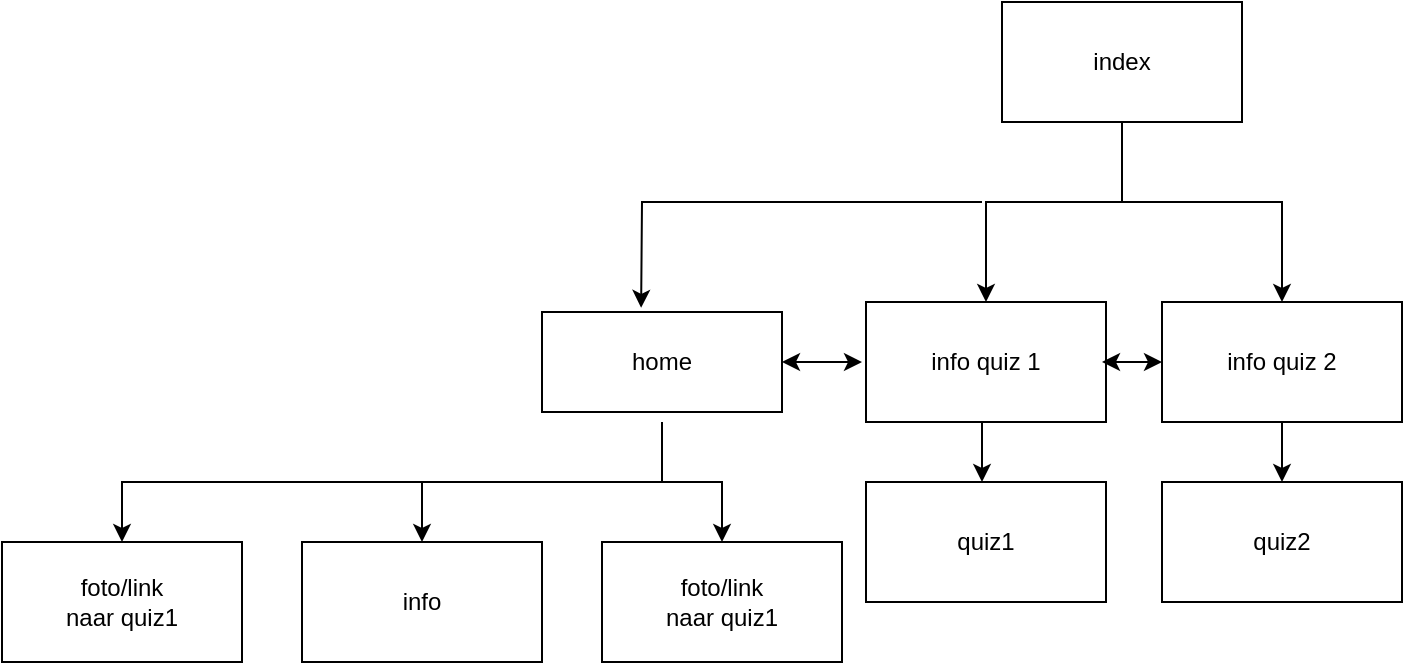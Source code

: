<mxfile version="16.5.3" type="device"><diagram id="XQE7uALRurytuD-16jOW" name="Page-1"><mxGraphModel dx="2137" dy="898" grid="1" gridSize="10" guides="1" tooltips="1" connect="1" arrows="1" fold="1" page="1" pageScale="1" pageWidth="583" pageHeight="827" math="0" shadow="0"><root><mxCell id="0"/><mxCell id="1" parent="0"/><mxCell id="UMZW74s185tbz-mp3L8P-1" value="index&lt;br&gt;" style="rounded=0;whiteSpace=wrap;html=1;" vertex="1" parent="1"><mxGeometry x="240" width="120" height="60" as="geometry"/></mxCell><mxCell id="UMZW74s185tbz-mp3L8P-4" value="quiz1" style="rounded=0;whiteSpace=wrap;html=1;" vertex="1" parent="1"><mxGeometry x="172" y="240" width="120" height="60" as="geometry"/></mxCell><mxCell id="UMZW74s185tbz-mp3L8P-7" value="quiz2" style="rounded=0;whiteSpace=wrap;html=1;" vertex="1" parent="1"><mxGeometry x="320" y="240" width="120" height="60" as="geometry"/></mxCell><mxCell id="UMZW74s185tbz-mp3L8P-9" value="" style="endArrow=classic;html=1;rounded=0;entryX=0.5;entryY=0;entryDx=0;entryDy=0;" edge="1" parent="1" target="UMZW74s185tbz-mp3L8P-14"><mxGeometry width="50" height="50" relative="1" as="geometry"><mxPoint x="300" y="60" as="sourcePoint"/><mxPoint x="232" y="130" as="targetPoint"/><Array as="points"><mxPoint x="300" y="100"/><mxPoint x="232" y="100"/></Array></mxGeometry></mxCell><mxCell id="UMZW74s185tbz-mp3L8P-10" value="foto/link&lt;br&gt;naar quiz1" style="rounded=0;whiteSpace=wrap;html=1;" vertex="1" parent="1"><mxGeometry x="40" y="270" width="120" height="60" as="geometry"/></mxCell><mxCell id="UMZW74s185tbz-mp3L8P-11" value="&lt;span&gt;foto/link&lt;/span&gt;&lt;br&gt;&lt;span&gt;naar quiz1&lt;/span&gt;" style="rounded=0;whiteSpace=wrap;html=1;" vertex="1" parent="1"><mxGeometry x="-260" y="270" width="120" height="60" as="geometry"/></mxCell><mxCell id="UMZW74s185tbz-mp3L8P-13" value="" style="endArrow=classic;html=1;rounded=0;" edge="1" parent="1"><mxGeometry width="50" height="50" relative="1" as="geometry"><mxPoint x="300" y="100" as="sourcePoint"/><mxPoint x="380" y="150" as="targetPoint"/><Array as="points"><mxPoint x="380" y="100"/></Array></mxGeometry></mxCell><mxCell id="UMZW74s185tbz-mp3L8P-14" value="info quiz 1" style="rounded=0;whiteSpace=wrap;html=1;" vertex="1" parent="1"><mxGeometry x="172" y="150" width="120" height="60" as="geometry"/></mxCell><mxCell id="UMZW74s185tbz-mp3L8P-15" value="info quiz 2" style="rounded=0;whiteSpace=wrap;html=1;" vertex="1" parent="1"><mxGeometry x="320" y="150" width="120" height="60" as="geometry"/></mxCell><mxCell id="UMZW74s185tbz-mp3L8P-23" value="home" style="rounded=0;whiteSpace=wrap;html=1;" vertex="1" parent="1"><mxGeometry x="10" y="155" width="120" height="50" as="geometry"/></mxCell><mxCell id="UMZW74s185tbz-mp3L8P-24" value="" style="endArrow=classic;html=1;rounded=0;entryX=0.413;entryY=-0.042;entryDx=0;entryDy=0;entryPerimeter=0;" edge="1" parent="1" target="UMZW74s185tbz-mp3L8P-23"><mxGeometry width="50" height="50" relative="1" as="geometry"><mxPoint x="230" y="100" as="sourcePoint"/><mxPoint x="30" y="100" as="targetPoint"/><Array as="points"><mxPoint x="60" y="100"/></Array></mxGeometry></mxCell><mxCell id="UMZW74s185tbz-mp3L8P-25" value="" style="endArrow=classic;html=1;rounded=0;" edge="1" parent="1"><mxGeometry width="50" height="50" relative="1" as="geometry"><mxPoint x="230" y="210" as="sourcePoint"/><mxPoint x="230" y="240" as="targetPoint"/></mxGeometry></mxCell><mxCell id="UMZW74s185tbz-mp3L8P-26" value="" style="endArrow=classic;html=1;rounded=0;" edge="1" parent="1"><mxGeometry width="50" height="50" relative="1" as="geometry"><mxPoint x="380" y="210" as="sourcePoint"/><mxPoint x="380" y="240" as="targetPoint"/></mxGeometry></mxCell><mxCell id="UMZW74s185tbz-mp3L8P-27" value="" style="endArrow=classic;html=1;rounded=0;entryX=0.5;entryY=0;entryDx=0;entryDy=0;" edge="1" parent="1" target="UMZW74s185tbz-mp3L8P-10"><mxGeometry width="50" height="50" relative="1" as="geometry"><mxPoint x="70" y="210" as="sourcePoint"/><mxPoint x="120" y="160" as="targetPoint"/><Array as="points"><mxPoint x="70" y="240"/><mxPoint x="100" y="240"/></Array></mxGeometry></mxCell><mxCell id="UMZW74s185tbz-mp3L8P-28" value="" style="endArrow=classic;html=1;rounded=0;entryX=0.5;entryY=0;entryDx=0;entryDy=0;" edge="1" parent="1" target="UMZW74s185tbz-mp3L8P-11"><mxGeometry width="50" height="50" relative="1" as="geometry"><mxPoint x="70" y="240" as="sourcePoint"/><mxPoint x="-180" y="240" as="targetPoint"/><Array as="points"><mxPoint x="-200" y="240"/></Array></mxGeometry></mxCell><mxCell id="UMZW74s185tbz-mp3L8P-29" value="info" style="rounded=0;whiteSpace=wrap;html=1;" vertex="1" parent="1"><mxGeometry x="-110" y="270" width="120" height="60" as="geometry"/></mxCell><mxCell id="UMZW74s185tbz-mp3L8P-30" value="" style="endArrow=classic;html=1;rounded=0;entryX=0.5;entryY=0;entryDx=0;entryDy=0;" edge="1" parent="1" target="UMZW74s185tbz-mp3L8P-29"><mxGeometry width="50" height="50" relative="1" as="geometry"><mxPoint x="-50" y="240" as="sourcePoint"/><mxPoint y="190" as="targetPoint"/></mxGeometry></mxCell><mxCell id="UMZW74s185tbz-mp3L8P-31" value="" style="endArrow=classic;startArrow=classic;html=1;rounded=0;" edge="1" parent="1"><mxGeometry width="50" height="50" relative="1" as="geometry"><mxPoint x="130" y="180" as="sourcePoint"/><mxPoint x="170" y="180" as="targetPoint"/></mxGeometry></mxCell><mxCell id="UMZW74s185tbz-mp3L8P-32" value="" style="endArrow=classic;startArrow=classic;html=1;rounded=0;entryX=0;entryY=0.5;entryDx=0;entryDy=0;" edge="1" parent="1" target="UMZW74s185tbz-mp3L8P-15"><mxGeometry width="50" height="50" relative="1" as="geometry"><mxPoint x="290" y="180" as="sourcePoint"/><mxPoint x="340" y="130" as="targetPoint"/></mxGeometry></mxCell></root></mxGraphModel></diagram></mxfile>